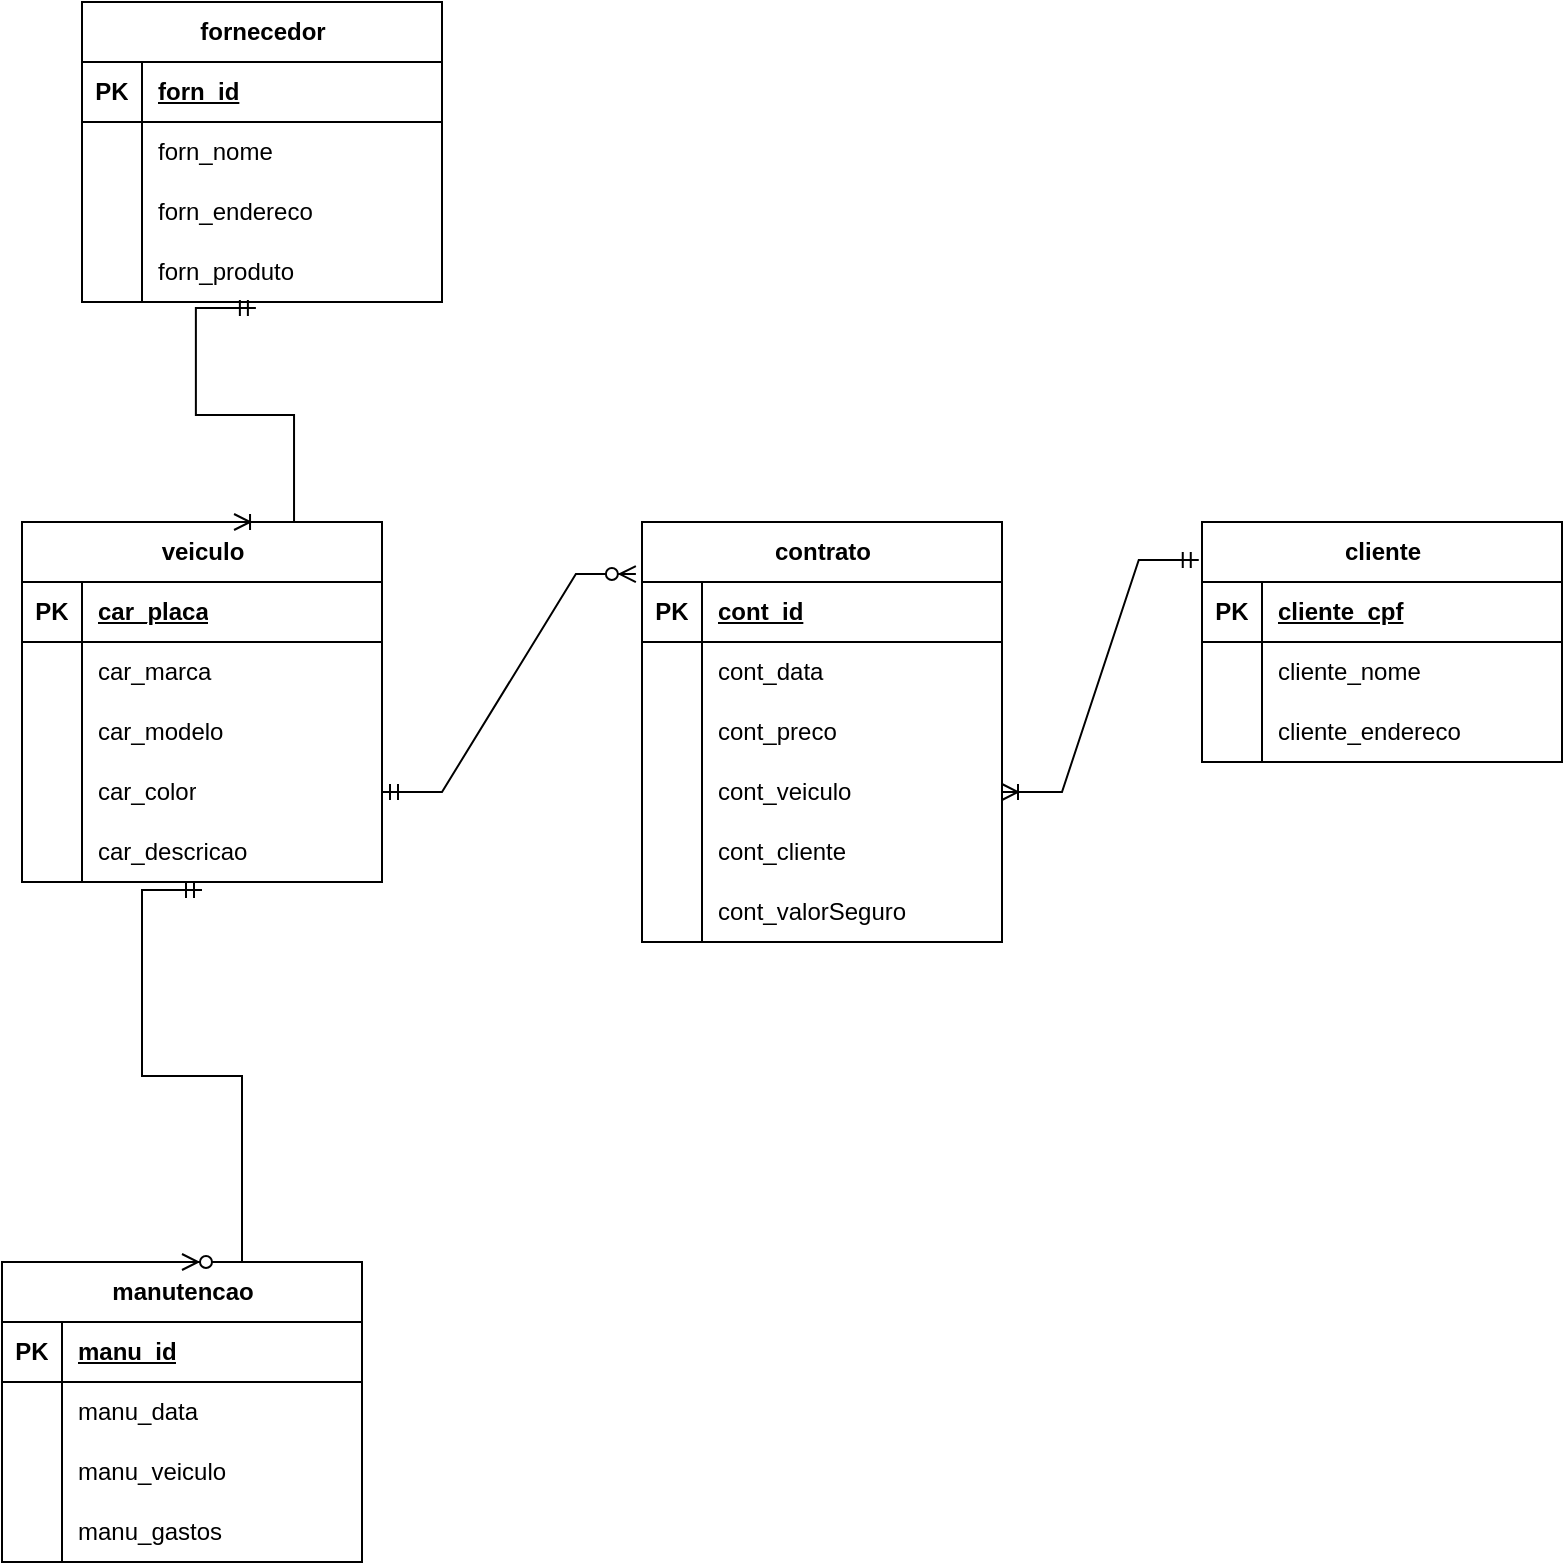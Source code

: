 <mxfile version="26.2.4">
  <diagram name="Página-1" id="dvfp8orR772YE7eJu6mQ">
    <mxGraphModel dx="1108" dy="620" grid="1" gridSize="10" guides="1" tooltips="1" connect="1" arrows="1" fold="1" page="1" pageScale="1" pageWidth="827" pageHeight="1169" math="0" shadow="0">
      <root>
        <mxCell id="0" />
        <mxCell id="1" parent="0" />
        <mxCell id="Mr_kkv3zRJolaUIH4dTE-7" value="veiculo" style="shape=table;startSize=30;container=1;collapsible=1;childLayout=tableLayout;fixedRows=1;rowLines=0;fontStyle=1;align=center;resizeLast=1;html=1;" parent="1" vertex="1">
          <mxGeometry x="50" y="430" width="180" height="180" as="geometry" />
        </mxCell>
        <mxCell id="Mr_kkv3zRJolaUIH4dTE-8" value="" style="shape=tableRow;horizontal=0;startSize=0;swimlaneHead=0;swimlaneBody=0;fillColor=none;collapsible=0;dropTarget=0;points=[[0,0.5],[1,0.5]];portConstraint=eastwest;top=0;left=0;right=0;bottom=1;" parent="Mr_kkv3zRJolaUIH4dTE-7" vertex="1">
          <mxGeometry y="30" width="180" height="30" as="geometry" />
        </mxCell>
        <mxCell id="Mr_kkv3zRJolaUIH4dTE-9" value="PK" style="shape=partialRectangle;connectable=0;fillColor=none;top=0;left=0;bottom=0;right=0;fontStyle=1;overflow=hidden;whiteSpace=wrap;html=1;" parent="Mr_kkv3zRJolaUIH4dTE-8" vertex="1">
          <mxGeometry width="30" height="30" as="geometry">
            <mxRectangle width="30" height="30" as="alternateBounds" />
          </mxGeometry>
        </mxCell>
        <mxCell id="Mr_kkv3zRJolaUIH4dTE-10" value="car_placa" style="shape=partialRectangle;connectable=0;fillColor=none;top=0;left=0;bottom=0;right=0;align=left;spacingLeft=6;fontStyle=5;overflow=hidden;whiteSpace=wrap;html=1;" parent="Mr_kkv3zRJolaUIH4dTE-8" vertex="1">
          <mxGeometry x="30" width="150" height="30" as="geometry">
            <mxRectangle width="150" height="30" as="alternateBounds" />
          </mxGeometry>
        </mxCell>
        <mxCell id="Mr_kkv3zRJolaUIH4dTE-11" value="" style="shape=tableRow;horizontal=0;startSize=0;swimlaneHead=0;swimlaneBody=0;fillColor=none;collapsible=0;dropTarget=0;points=[[0,0.5],[1,0.5]];portConstraint=eastwest;top=0;left=0;right=0;bottom=0;" parent="Mr_kkv3zRJolaUIH4dTE-7" vertex="1">
          <mxGeometry y="60" width="180" height="30" as="geometry" />
        </mxCell>
        <mxCell id="Mr_kkv3zRJolaUIH4dTE-12" value="" style="shape=partialRectangle;connectable=0;fillColor=none;top=0;left=0;bottom=0;right=0;editable=1;overflow=hidden;whiteSpace=wrap;html=1;" parent="Mr_kkv3zRJolaUIH4dTE-11" vertex="1">
          <mxGeometry width="30" height="30" as="geometry">
            <mxRectangle width="30" height="30" as="alternateBounds" />
          </mxGeometry>
        </mxCell>
        <mxCell id="Mr_kkv3zRJolaUIH4dTE-13" value="car_marca" style="shape=partialRectangle;connectable=0;fillColor=none;top=0;left=0;bottom=0;right=0;align=left;spacingLeft=6;overflow=hidden;whiteSpace=wrap;html=1;" parent="Mr_kkv3zRJolaUIH4dTE-11" vertex="1">
          <mxGeometry x="30" width="150" height="30" as="geometry">
            <mxRectangle width="150" height="30" as="alternateBounds" />
          </mxGeometry>
        </mxCell>
        <mxCell id="Mr_kkv3zRJolaUIH4dTE-14" value="" style="shape=tableRow;horizontal=0;startSize=0;swimlaneHead=0;swimlaneBody=0;fillColor=none;collapsible=0;dropTarget=0;points=[[0,0.5],[1,0.5]];portConstraint=eastwest;top=0;left=0;right=0;bottom=0;" parent="Mr_kkv3zRJolaUIH4dTE-7" vertex="1">
          <mxGeometry y="90" width="180" height="30" as="geometry" />
        </mxCell>
        <mxCell id="Mr_kkv3zRJolaUIH4dTE-15" value="" style="shape=partialRectangle;connectable=0;fillColor=none;top=0;left=0;bottom=0;right=0;editable=1;overflow=hidden;whiteSpace=wrap;html=1;" parent="Mr_kkv3zRJolaUIH4dTE-14" vertex="1">
          <mxGeometry width="30" height="30" as="geometry">
            <mxRectangle width="30" height="30" as="alternateBounds" />
          </mxGeometry>
        </mxCell>
        <mxCell id="Mr_kkv3zRJolaUIH4dTE-16" value="car_modelo" style="shape=partialRectangle;connectable=0;fillColor=none;top=0;left=0;bottom=0;right=0;align=left;spacingLeft=6;overflow=hidden;whiteSpace=wrap;html=1;" parent="Mr_kkv3zRJolaUIH4dTE-14" vertex="1">
          <mxGeometry x="30" width="150" height="30" as="geometry">
            <mxRectangle width="150" height="30" as="alternateBounds" />
          </mxGeometry>
        </mxCell>
        <mxCell id="Mr_kkv3zRJolaUIH4dTE-17" value="" style="shape=tableRow;horizontal=0;startSize=0;swimlaneHead=0;swimlaneBody=0;fillColor=none;collapsible=0;dropTarget=0;points=[[0,0.5],[1,0.5]];portConstraint=eastwest;top=0;left=0;right=0;bottom=0;" parent="Mr_kkv3zRJolaUIH4dTE-7" vertex="1">
          <mxGeometry y="120" width="180" height="30" as="geometry" />
        </mxCell>
        <mxCell id="Mr_kkv3zRJolaUIH4dTE-18" value="" style="shape=partialRectangle;connectable=0;fillColor=none;top=0;left=0;bottom=0;right=0;editable=1;overflow=hidden;whiteSpace=wrap;html=1;" parent="Mr_kkv3zRJolaUIH4dTE-17" vertex="1">
          <mxGeometry width="30" height="30" as="geometry">
            <mxRectangle width="30" height="30" as="alternateBounds" />
          </mxGeometry>
        </mxCell>
        <mxCell id="Mr_kkv3zRJolaUIH4dTE-19" value="&lt;div&gt;car_color&lt;/div&gt;" style="shape=partialRectangle;connectable=0;fillColor=none;top=0;left=0;bottom=0;right=0;align=left;spacingLeft=6;overflow=hidden;whiteSpace=wrap;html=1;" parent="Mr_kkv3zRJolaUIH4dTE-17" vertex="1">
          <mxGeometry x="30" width="150" height="30" as="geometry">
            <mxRectangle width="150" height="30" as="alternateBounds" />
          </mxGeometry>
        </mxCell>
        <mxCell id="Mr_kkv3zRJolaUIH4dTE-40" style="shape=tableRow;horizontal=0;startSize=0;swimlaneHead=0;swimlaneBody=0;fillColor=none;collapsible=0;dropTarget=0;points=[[0,0.5],[1,0.5]];portConstraint=eastwest;top=0;left=0;right=0;bottom=0;" parent="Mr_kkv3zRJolaUIH4dTE-7" vertex="1">
          <mxGeometry y="150" width="180" height="30" as="geometry" />
        </mxCell>
        <mxCell id="Mr_kkv3zRJolaUIH4dTE-41" style="shape=partialRectangle;connectable=0;fillColor=none;top=0;left=0;bottom=0;right=0;editable=1;overflow=hidden;whiteSpace=wrap;html=1;" parent="Mr_kkv3zRJolaUIH4dTE-40" vertex="1">
          <mxGeometry width="30" height="30" as="geometry">
            <mxRectangle width="30" height="30" as="alternateBounds" />
          </mxGeometry>
        </mxCell>
        <mxCell id="Mr_kkv3zRJolaUIH4dTE-42" value="car_descricao" style="shape=partialRectangle;connectable=0;fillColor=none;top=0;left=0;bottom=0;right=0;align=left;spacingLeft=6;overflow=hidden;whiteSpace=wrap;html=1;" parent="Mr_kkv3zRJolaUIH4dTE-40" vertex="1">
          <mxGeometry x="30" width="150" height="30" as="geometry">
            <mxRectangle width="150" height="30" as="alternateBounds" />
          </mxGeometry>
        </mxCell>
        <mxCell id="Mr_kkv3zRJolaUIH4dTE-43" value="contrato" style="shape=table;startSize=30;container=1;collapsible=1;childLayout=tableLayout;fixedRows=1;rowLines=0;fontStyle=1;align=center;resizeLast=1;html=1;" parent="1" vertex="1">
          <mxGeometry x="360" y="430" width="180" height="210" as="geometry" />
        </mxCell>
        <mxCell id="Mr_kkv3zRJolaUIH4dTE-44" value="" style="shape=tableRow;horizontal=0;startSize=0;swimlaneHead=0;swimlaneBody=0;fillColor=none;collapsible=0;dropTarget=0;points=[[0,0.5],[1,0.5]];portConstraint=eastwest;top=0;left=0;right=0;bottom=1;" parent="Mr_kkv3zRJolaUIH4dTE-43" vertex="1">
          <mxGeometry y="30" width="180" height="30" as="geometry" />
        </mxCell>
        <mxCell id="Mr_kkv3zRJolaUIH4dTE-45" value="PK" style="shape=partialRectangle;connectable=0;fillColor=none;top=0;left=0;bottom=0;right=0;fontStyle=1;overflow=hidden;whiteSpace=wrap;html=1;" parent="Mr_kkv3zRJolaUIH4dTE-44" vertex="1">
          <mxGeometry width="30" height="30" as="geometry">
            <mxRectangle width="30" height="30" as="alternateBounds" />
          </mxGeometry>
        </mxCell>
        <mxCell id="Mr_kkv3zRJolaUIH4dTE-46" value="cont_id" style="shape=partialRectangle;connectable=0;fillColor=none;top=0;left=0;bottom=0;right=0;align=left;spacingLeft=6;fontStyle=5;overflow=hidden;whiteSpace=wrap;html=1;" parent="Mr_kkv3zRJolaUIH4dTE-44" vertex="1">
          <mxGeometry x="30" width="150" height="30" as="geometry">
            <mxRectangle width="150" height="30" as="alternateBounds" />
          </mxGeometry>
        </mxCell>
        <mxCell id="Mr_kkv3zRJolaUIH4dTE-47" value="" style="shape=tableRow;horizontal=0;startSize=0;swimlaneHead=0;swimlaneBody=0;fillColor=none;collapsible=0;dropTarget=0;points=[[0,0.5],[1,0.5]];portConstraint=eastwest;top=0;left=0;right=0;bottom=0;" parent="Mr_kkv3zRJolaUIH4dTE-43" vertex="1">
          <mxGeometry y="60" width="180" height="30" as="geometry" />
        </mxCell>
        <mxCell id="Mr_kkv3zRJolaUIH4dTE-48" value="" style="shape=partialRectangle;connectable=0;fillColor=none;top=0;left=0;bottom=0;right=0;editable=1;overflow=hidden;whiteSpace=wrap;html=1;" parent="Mr_kkv3zRJolaUIH4dTE-47" vertex="1">
          <mxGeometry width="30" height="30" as="geometry">
            <mxRectangle width="30" height="30" as="alternateBounds" />
          </mxGeometry>
        </mxCell>
        <mxCell id="Mr_kkv3zRJolaUIH4dTE-49" value="cont_data" style="shape=partialRectangle;connectable=0;fillColor=none;top=0;left=0;bottom=0;right=0;align=left;spacingLeft=6;overflow=hidden;whiteSpace=wrap;html=1;" parent="Mr_kkv3zRJolaUIH4dTE-47" vertex="1">
          <mxGeometry x="30" width="150" height="30" as="geometry">
            <mxRectangle width="150" height="30" as="alternateBounds" />
          </mxGeometry>
        </mxCell>
        <mxCell id="Mr_kkv3zRJolaUIH4dTE-50" value="" style="shape=tableRow;horizontal=0;startSize=0;swimlaneHead=0;swimlaneBody=0;fillColor=none;collapsible=0;dropTarget=0;points=[[0,0.5],[1,0.5]];portConstraint=eastwest;top=0;left=0;right=0;bottom=0;" parent="Mr_kkv3zRJolaUIH4dTE-43" vertex="1">
          <mxGeometry y="90" width="180" height="30" as="geometry" />
        </mxCell>
        <mxCell id="Mr_kkv3zRJolaUIH4dTE-51" value="" style="shape=partialRectangle;connectable=0;fillColor=none;top=0;left=0;bottom=0;right=0;editable=1;overflow=hidden;whiteSpace=wrap;html=1;" parent="Mr_kkv3zRJolaUIH4dTE-50" vertex="1">
          <mxGeometry width="30" height="30" as="geometry">
            <mxRectangle width="30" height="30" as="alternateBounds" />
          </mxGeometry>
        </mxCell>
        <mxCell id="Mr_kkv3zRJolaUIH4dTE-52" value="cont_preco" style="shape=partialRectangle;connectable=0;fillColor=none;top=0;left=0;bottom=0;right=0;align=left;spacingLeft=6;overflow=hidden;whiteSpace=wrap;html=1;" parent="Mr_kkv3zRJolaUIH4dTE-50" vertex="1">
          <mxGeometry x="30" width="150" height="30" as="geometry">
            <mxRectangle width="150" height="30" as="alternateBounds" />
          </mxGeometry>
        </mxCell>
        <mxCell id="Mr_kkv3zRJolaUIH4dTE-53" value="" style="shape=tableRow;horizontal=0;startSize=0;swimlaneHead=0;swimlaneBody=0;fillColor=none;collapsible=0;dropTarget=0;points=[[0,0.5],[1,0.5]];portConstraint=eastwest;top=0;left=0;right=0;bottom=0;" parent="Mr_kkv3zRJolaUIH4dTE-43" vertex="1">
          <mxGeometry y="120" width="180" height="30" as="geometry" />
        </mxCell>
        <mxCell id="Mr_kkv3zRJolaUIH4dTE-54" value="" style="shape=partialRectangle;connectable=0;fillColor=none;top=0;left=0;bottom=0;right=0;editable=1;overflow=hidden;whiteSpace=wrap;html=1;" parent="Mr_kkv3zRJolaUIH4dTE-53" vertex="1">
          <mxGeometry width="30" height="30" as="geometry">
            <mxRectangle width="30" height="30" as="alternateBounds" />
          </mxGeometry>
        </mxCell>
        <mxCell id="Mr_kkv3zRJolaUIH4dTE-55" value="cont_veiculo" style="shape=partialRectangle;connectable=0;fillColor=none;top=0;left=0;bottom=0;right=0;align=left;spacingLeft=6;overflow=hidden;whiteSpace=wrap;html=1;" parent="Mr_kkv3zRJolaUIH4dTE-53" vertex="1">
          <mxGeometry x="30" width="150" height="30" as="geometry">
            <mxRectangle width="150" height="30" as="alternateBounds" />
          </mxGeometry>
        </mxCell>
        <mxCell id="Mr_kkv3zRJolaUIH4dTE-56" style="shape=tableRow;horizontal=0;startSize=0;swimlaneHead=0;swimlaneBody=0;fillColor=none;collapsible=0;dropTarget=0;points=[[0,0.5],[1,0.5]];portConstraint=eastwest;top=0;left=0;right=0;bottom=0;" parent="Mr_kkv3zRJolaUIH4dTE-43" vertex="1">
          <mxGeometry y="150" width="180" height="30" as="geometry" />
        </mxCell>
        <mxCell id="Mr_kkv3zRJolaUIH4dTE-57" style="shape=partialRectangle;connectable=0;fillColor=none;top=0;left=0;bottom=0;right=0;editable=1;overflow=hidden;whiteSpace=wrap;html=1;" parent="Mr_kkv3zRJolaUIH4dTE-56" vertex="1">
          <mxGeometry width="30" height="30" as="geometry">
            <mxRectangle width="30" height="30" as="alternateBounds" />
          </mxGeometry>
        </mxCell>
        <mxCell id="Mr_kkv3zRJolaUIH4dTE-58" value="cont_cliente" style="shape=partialRectangle;connectable=0;fillColor=none;top=0;left=0;bottom=0;right=0;align=left;spacingLeft=6;overflow=hidden;whiteSpace=wrap;html=1;" parent="Mr_kkv3zRJolaUIH4dTE-56" vertex="1">
          <mxGeometry x="30" width="150" height="30" as="geometry">
            <mxRectangle width="150" height="30" as="alternateBounds" />
          </mxGeometry>
        </mxCell>
        <mxCell id="Mr_kkv3zRJolaUIH4dTE-59" style="shape=tableRow;horizontal=0;startSize=0;swimlaneHead=0;swimlaneBody=0;fillColor=none;collapsible=0;dropTarget=0;points=[[0,0.5],[1,0.5]];portConstraint=eastwest;top=0;left=0;right=0;bottom=0;" parent="Mr_kkv3zRJolaUIH4dTE-43" vertex="1">
          <mxGeometry y="180" width="180" height="30" as="geometry" />
        </mxCell>
        <mxCell id="Mr_kkv3zRJolaUIH4dTE-60" style="shape=partialRectangle;connectable=0;fillColor=none;top=0;left=0;bottom=0;right=0;editable=1;overflow=hidden;whiteSpace=wrap;html=1;" parent="Mr_kkv3zRJolaUIH4dTE-59" vertex="1">
          <mxGeometry width="30" height="30" as="geometry">
            <mxRectangle width="30" height="30" as="alternateBounds" />
          </mxGeometry>
        </mxCell>
        <mxCell id="Mr_kkv3zRJolaUIH4dTE-61" value="cont_valorSeguro" style="shape=partialRectangle;connectable=0;fillColor=none;top=0;left=0;bottom=0;right=0;align=left;spacingLeft=6;overflow=hidden;whiteSpace=wrap;html=1;" parent="Mr_kkv3zRJolaUIH4dTE-59" vertex="1">
          <mxGeometry x="30" width="150" height="30" as="geometry">
            <mxRectangle width="150" height="30" as="alternateBounds" />
          </mxGeometry>
        </mxCell>
        <mxCell id="Mr_kkv3zRJolaUIH4dTE-62" value="fornecedor" style="shape=table;startSize=30;container=1;collapsible=1;childLayout=tableLayout;fixedRows=1;rowLines=0;fontStyle=1;align=center;resizeLast=1;html=1;" parent="1" vertex="1">
          <mxGeometry x="80" y="170" width="180" height="150" as="geometry" />
        </mxCell>
        <mxCell id="Mr_kkv3zRJolaUIH4dTE-63" value="" style="shape=tableRow;horizontal=0;startSize=0;swimlaneHead=0;swimlaneBody=0;fillColor=none;collapsible=0;dropTarget=0;points=[[0,0.5],[1,0.5]];portConstraint=eastwest;top=0;left=0;right=0;bottom=1;" parent="Mr_kkv3zRJolaUIH4dTE-62" vertex="1">
          <mxGeometry y="30" width="180" height="30" as="geometry" />
        </mxCell>
        <mxCell id="Mr_kkv3zRJolaUIH4dTE-64" value="PK" style="shape=partialRectangle;connectable=0;fillColor=none;top=0;left=0;bottom=0;right=0;fontStyle=1;overflow=hidden;whiteSpace=wrap;html=1;" parent="Mr_kkv3zRJolaUIH4dTE-63" vertex="1">
          <mxGeometry width="30" height="30" as="geometry">
            <mxRectangle width="30" height="30" as="alternateBounds" />
          </mxGeometry>
        </mxCell>
        <mxCell id="Mr_kkv3zRJolaUIH4dTE-65" value="forn_id" style="shape=partialRectangle;connectable=0;fillColor=none;top=0;left=0;bottom=0;right=0;align=left;spacingLeft=6;fontStyle=5;overflow=hidden;whiteSpace=wrap;html=1;" parent="Mr_kkv3zRJolaUIH4dTE-63" vertex="1">
          <mxGeometry x="30" width="150" height="30" as="geometry">
            <mxRectangle width="150" height="30" as="alternateBounds" />
          </mxGeometry>
        </mxCell>
        <mxCell id="Mr_kkv3zRJolaUIH4dTE-66" value="" style="shape=tableRow;horizontal=0;startSize=0;swimlaneHead=0;swimlaneBody=0;fillColor=none;collapsible=0;dropTarget=0;points=[[0,0.5],[1,0.5]];portConstraint=eastwest;top=0;left=0;right=0;bottom=0;" parent="Mr_kkv3zRJolaUIH4dTE-62" vertex="1">
          <mxGeometry y="60" width="180" height="30" as="geometry" />
        </mxCell>
        <mxCell id="Mr_kkv3zRJolaUIH4dTE-67" value="" style="shape=partialRectangle;connectable=0;fillColor=none;top=0;left=0;bottom=0;right=0;editable=1;overflow=hidden;whiteSpace=wrap;html=1;" parent="Mr_kkv3zRJolaUIH4dTE-66" vertex="1">
          <mxGeometry width="30" height="30" as="geometry">
            <mxRectangle width="30" height="30" as="alternateBounds" />
          </mxGeometry>
        </mxCell>
        <mxCell id="Mr_kkv3zRJolaUIH4dTE-68" value="forn_nome" style="shape=partialRectangle;connectable=0;fillColor=none;top=0;left=0;bottom=0;right=0;align=left;spacingLeft=6;overflow=hidden;whiteSpace=wrap;html=1;" parent="Mr_kkv3zRJolaUIH4dTE-66" vertex="1">
          <mxGeometry x="30" width="150" height="30" as="geometry">
            <mxRectangle width="150" height="30" as="alternateBounds" />
          </mxGeometry>
        </mxCell>
        <mxCell id="Mr_kkv3zRJolaUIH4dTE-69" value="" style="shape=tableRow;horizontal=0;startSize=0;swimlaneHead=0;swimlaneBody=0;fillColor=none;collapsible=0;dropTarget=0;points=[[0,0.5],[1,0.5]];portConstraint=eastwest;top=0;left=0;right=0;bottom=0;" parent="Mr_kkv3zRJolaUIH4dTE-62" vertex="1">
          <mxGeometry y="90" width="180" height="30" as="geometry" />
        </mxCell>
        <mxCell id="Mr_kkv3zRJolaUIH4dTE-70" value="" style="shape=partialRectangle;connectable=0;fillColor=none;top=0;left=0;bottom=0;right=0;editable=1;overflow=hidden;whiteSpace=wrap;html=1;" parent="Mr_kkv3zRJolaUIH4dTE-69" vertex="1">
          <mxGeometry width="30" height="30" as="geometry">
            <mxRectangle width="30" height="30" as="alternateBounds" />
          </mxGeometry>
        </mxCell>
        <mxCell id="Mr_kkv3zRJolaUIH4dTE-71" value="forn_endereco" style="shape=partialRectangle;connectable=0;fillColor=none;top=0;left=0;bottom=0;right=0;align=left;spacingLeft=6;overflow=hidden;whiteSpace=wrap;html=1;" parent="Mr_kkv3zRJolaUIH4dTE-69" vertex="1">
          <mxGeometry x="30" width="150" height="30" as="geometry">
            <mxRectangle width="150" height="30" as="alternateBounds" />
          </mxGeometry>
        </mxCell>
        <mxCell id="Mr_kkv3zRJolaUIH4dTE-72" value="" style="shape=tableRow;horizontal=0;startSize=0;swimlaneHead=0;swimlaneBody=0;fillColor=none;collapsible=0;dropTarget=0;points=[[0,0.5],[1,0.5]];portConstraint=eastwest;top=0;left=0;right=0;bottom=0;" parent="Mr_kkv3zRJolaUIH4dTE-62" vertex="1">
          <mxGeometry y="120" width="180" height="30" as="geometry" />
        </mxCell>
        <mxCell id="Mr_kkv3zRJolaUIH4dTE-73" value="" style="shape=partialRectangle;connectable=0;fillColor=none;top=0;left=0;bottom=0;right=0;editable=1;overflow=hidden;whiteSpace=wrap;html=1;" parent="Mr_kkv3zRJolaUIH4dTE-72" vertex="1">
          <mxGeometry width="30" height="30" as="geometry">
            <mxRectangle width="30" height="30" as="alternateBounds" />
          </mxGeometry>
        </mxCell>
        <mxCell id="Mr_kkv3zRJolaUIH4dTE-74" value="forn_produto" style="shape=partialRectangle;connectable=0;fillColor=none;top=0;left=0;bottom=0;right=0;align=left;spacingLeft=6;overflow=hidden;whiteSpace=wrap;html=1;" parent="Mr_kkv3zRJolaUIH4dTE-72" vertex="1">
          <mxGeometry x="30" width="150" height="30" as="geometry">
            <mxRectangle width="150" height="30" as="alternateBounds" />
          </mxGeometry>
        </mxCell>
        <mxCell id="Mr_kkv3zRJolaUIH4dTE-89" value="" style="edgeStyle=entityRelationEdgeStyle;fontSize=12;html=1;endArrow=ERzeroToMany;startArrow=ERmandOne;rounded=0;exitX=1;exitY=0.5;exitDx=0;exitDy=0;entryX=-0.017;entryY=-0.133;entryDx=0;entryDy=0;entryPerimeter=0;" parent="1" source="Mr_kkv3zRJolaUIH4dTE-17" target="Mr_kkv3zRJolaUIH4dTE-44" edge="1">
          <mxGeometry width="100" height="100" relative="1" as="geometry">
            <mxPoint x="260" y="530" as="sourcePoint" />
            <mxPoint x="360" y="430" as="targetPoint" />
            <Array as="points">
              <mxPoint x="190" y="530" />
            </Array>
          </mxGeometry>
        </mxCell>
        <mxCell id="Mr_kkv3zRJolaUIH4dTE-96" value="" style="edgeStyle=entityRelationEdgeStyle;fontSize=12;html=1;endArrow=ERoneToMany;startArrow=ERmandOne;rounded=0;exitX=0.483;exitY=1.1;exitDx=0;exitDy=0;exitPerimeter=0;entryX=0.589;entryY=0;entryDx=0;entryDy=0;entryPerimeter=0;" parent="1" source="Mr_kkv3zRJolaUIH4dTE-72" target="Mr_kkv3zRJolaUIH4dTE-7" edge="1">
          <mxGeometry width="100" height="100" relative="1" as="geometry">
            <mxPoint x="600" y="250" as="sourcePoint" />
            <mxPoint x="160" y="420" as="targetPoint" />
            <Array as="points">
              <mxPoint x="600" y="170" />
              <mxPoint x="570" y="330" />
              <mxPoint x="580" y="330" />
            </Array>
          </mxGeometry>
        </mxCell>
        <mxCell id="Mr_kkv3zRJolaUIH4dTE-97" value="cliente" style="shape=table;startSize=30;container=1;collapsible=1;childLayout=tableLayout;fixedRows=1;rowLines=0;fontStyle=1;align=center;resizeLast=1;html=1;" parent="1" vertex="1">
          <mxGeometry x="640" y="430" width="180" height="120" as="geometry" />
        </mxCell>
        <mxCell id="Mr_kkv3zRJolaUIH4dTE-98" value="" style="shape=tableRow;horizontal=0;startSize=0;swimlaneHead=0;swimlaneBody=0;fillColor=none;collapsible=0;dropTarget=0;points=[[0,0.5],[1,0.5]];portConstraint=eastwest;top=0;left=0;right=0;bottom=1;" parent="Mr_kkv3zRJolaUIH4dTE-97" vertex="1">
          <mxGeometry y="30" width="180" height="30" as="geometry" />
        </mxCell>
        <mxCell id="Mr_kkv3zRJolaUIH4dTE-99" value="PK" style="shape=partialRectangle;connectable=0;fillColor=none;top=0;left=0;bottom=0;right=0;fontStyle=1;overflow=hidden;whiteSpace=wrap;html=1;" parent="Mr_kkv3zRJolaUIH4dTE-98" vertex="1">
          <mxGeometry width="30" height="30" as="geometry">
            <mxRectangle width="30" height="30" as="alternateBounds" />
          </mxGeometry>
        </mxCell>
        <mxCell id="Mr_kkv3zRJolaUIH4dTE-100" value="cliente_cpf" style="shape=partialRectangle;connectable=0;fillColor=none;top=0;left=0;bottom=0;right=0;align=left;spacingLeft=6;fontStyle=5;overflow=hidden;whiteSpace=wrap;html=1;" parent="Mr_kkv3zRJolaUIH4dTE-98" vertex="1">
          <mxGeometry x="30" width="150" height="30" as="geometry">
            <mxRectangle width="150" height="30" as="alternateBounds" />
          </mxGeometry>
        </mxCell>
        <mxCell id="Mr_kkv3zRJolaUIH4dTE-101" value="" style="shape=tableRow;horizontal=0;startSize=0;swimlaneHead=0;swimlaneBody=0;fillColor=none;collapsible=0;dropTarget=0;points=[[0,0.5],[1,0.5]];portConstraint=eastwest;top=0;left=0;right=0;bottom=0;" parent="Mr_kkv3zRJolaUIH4dTE-97" vertex="1">
          <mxGeometry y="60" width="180" height="30" as="geometry" />
        </mxCell>
        <mxCell id="Mr_kkv3zRJolaUIH4dTE-102" value="" style="shape=partialRectangle;connectable=0;fillColor=none;top=0;left=0;bottom=0;right=0;editable=1;overflow=hidden;whiteSpace=wrap;html=1;" parent="Mr_kkv3zRJolaUIH4dTE-101" vertex="1">
          <mxGeometry width="30" height="30" as="geometry">
            <mxRectangle width="30" height="30" as="alternateBounds" />
          </mxGeometry>
        </mxCell>
        <mxCell id="Mr_kkv3zRJolaUIH4dTE-103" value="cliente_nome" style="shape=partialRectangle;connectable=0;fillColor=none;top=0;left=0;bottom=0;right=0;align=left;spacingLeft=6;overflow=hidden;whiteSpace=wrap;html=1;" parent="Mr_kkv3zRJolaUIH4dTE-101" vertex="1">
          <mxGeometry x="30" width="150" height="30" as="geometry">
            <mxRectangle width="150" height="30" as="alternateBounds" />
          </mxGeometry>
        </mxCell>
        <mxCell id="Mr_kkv3zRJolaUIH4dTE-107" value="" style="shape=tableRow;horizontal=0;startSize=0;swimlaneHead=0;swimlaneBody=0;fillColor=none;collapsible=0;dropTarget=0;points=[[0,0.5],[1,0.5]];portConstraint=eastwest;top=0;left=0;right=0;bottom=0;" parent="Mr_kkv3zRJolaUIH4dTE-97" vertex="1">
          <mxGeometry y="90" width="180" height="30" as="geometry" />
        </mxCell>
        <mxCell id="Mr_kkv3zRJolaUIH4dTE-108" value="" style="shape=partialRectangle;connectable=0;fillColor=none;top=0;left=0;bottom=0;right=0;editable=1;overflow=hidden;whiteSpace=wrap;html=1;" parent="Mr_kkv3zRJolaUIH4dTE-107" vertex="1">
          <mxGeometry width="30" height="30" as="geometry">
            <mxRectangle width="30" height="30" as="alternateBounds" />
          </mxGeometry>
        </mxCell>
        <mxCell id="Mr_kkv3zRJolaUIH4dTE-109" value="cliente_endereco" style="shape=partialRectangle;connectable=0;fillColor=none;top=0;left=0;bottom=0;right=0;align=left;spacingLeft=6;overflow=hidden;whiteSpace=wrap;html=1;" parent="Mr_kkv3zRJolaUIH4dTE-107" vertex="1">
          <mxGeometry x="30" width="150" height="30" as="geometry">
            <mxRectangle width="150" height="30" as="alternateBounds" />
          </mxGeometry>
        </mxCell>
        <mxCell id="Mr_kkv3zRJolaUIH4dTE-114" value="manutencao" style="shape=table;startSize=30;container=1;collapsible=1;childLayout=tableLayout;fixedRows=1;rowLines=0;fontStyle=1;align=center;resizeLast=1;html=1;" parent="1" vertex="1">
          <mxGeometry x="40" y="800" width="180" height="150" as="geometry" />
        </mxCell>
        <mxCell id="Mr_kkv3zRJolaUIH4dTE-115" value="" style="shape=tableRow;horizontal=0;startSize=0;swimlaneHead=0;swimlaneBody=0;fillColor=none;collapsible=0;dropTarget=0;points=[[0,0.5],[1,0.5]];portConstraint=eastwest;top=0;left=0;right=0;bottom=1;" parent="Mr_kkv3zRJolaUIH4dTE-114" vertex="1">
          <mxGeometry y="30" width="180" height="30" as="geometry" />
        </mxCell>
        <mxCell id="Mr_kkv3zRJolaUIH4dTE-116" value="PK" style="shape=partialRectangle;connectable=0;fillColor=none;top=0;left=0;bottom=0;right=0;fontStyle=1;overflow=hidden;whiteSpace=wrap;html=1;" parent="Mr_kkv3zRJolaUIH4dTE-115" vertex="1">
          <mxGeometry width="30" height="30" as="geometry">
            <mxRectangle width="30" height="30" as="alternateBounds" />
          </mxGeometry>
        </mxCell>
        <mxCell id="Mr_kkv3zRJolaUIH4dTE-117" value="manu_id" style="shape=partialRectangle;connectable=0;fillColor=none;top=0;left=0;bottom=0;right=0;align=left;spacingLeft=6;fontStyle=5;overflow=hidden;whiteSpace=wrap;html=1;" parent="Mr_kkv3zRJolaUIH4dTE-115" vertex="1">
          <mxGeometry x="30" width="150" height="30" as="geometry">
            <mxRectangle width="150" height="30" as="alternateBounds" />
          </mxGeometry>
        </mxCell>
        <mxCell id="Mr_kkv3zRJolaUIH4dTE-118" value="" style="shape=tableRow;horizontal=0;startSize=0;swimlaneHead=0;swimlaneBody=0;fillColor=none;collapsible=0;dropTarget=0;points=[[0,0.5],[1,0.5]];portConstraint=eastwest;top=0;left=0;right=0;bottom=0;" parent="Mr_kkv3zRJolaUIH4dTE-114" vertex="1">
          <mxGeometry y="60" width="180" height="30" as="geometry" />
        </mxCell>
        <mxCell id="Mr_kkv3zRJolaUIH4dTE-119" value="" style="shape=partialRectangle;connectable=0;fillColor=none;top=0;left=0;bottom=0;right=0;editable=1;overflow=hidden;whiteSpace=wrap;html=1;" parent="Mr_kkv3zRJolaUIH4dTE-118" vertex="1">
          <mxGeometry width="30" height="30" as="geometry">
            <mxRectangle width="30" height="30" as="alternateBounds" />
          </mxGeometry>
        </mxCell>
        <mxCell id="Mr_kkv3zRJolaUIH4dTE-120" value="manu_data" style="shape=partialRectangle;connectable=0;fillColor=none;top=0;left=0;bottom=0;right=0;align=left;spacingLeft=6;overflow=hidden;whiteSpace=wrap;html=1;" parent="Mr_kkv3zRJolaUIH4dTE-118" vertex="1">
          <mxGeometry x="30" width="150" height="30" as="geometry">
            <mxRectangle width="150" height="30" as="alternateBounds" />
          </mxGeometry>
        </mxCell>
        <mxCell id="Mr_kkv3zRJolaUIH4dTE-121" value="" style="shape=tableRow;horizontal=0;startSize=0;swimlaneHead=0;swimlaneBody=0;fillColor=none;collapsible=0;dropTarget=0;points=[[0,0.5],[1,0.5]];portConstraint=eastwest;top=0;left=0;right=0;bottom=0;" parent="Mr_kkv3zRJolaUIH4dTE-114" vertex="1">
          <mxGeometry y="90" width="180" height="30" as="geometry" />
        </mxCell>
        <mxCell id="Mr_kkv3zRJolaUIH4dTE-122" value="" style="shape=partialRectangle;connectable=0;fillColor=none;top=0;left=0;bottom=0;right=0;editable=1;overflow=hidden;whiteSpace=wrap;html=1;" parent="Mr_kkv3zRJolaUIH4dTE-121" vertex="1">
          <mxGeometry width="30" height="30" as="geometry">
            <mxRectangle width="30" height="30" as="alternateBounds" />
          </mxGeometry>
        </mxCell>
        <mxCell id="Mr_kkv3zRJolaUIH4dTE-123" value="manu_veiculo" style="shape=partialRectangle;connectable=0;fillColor=none;top=0;left=0;bottom=0;right=0;align=left;spacingLeft=6;overflow=hidden;whiteSpace=wrap;html=1;" parent="Mr_kkv3zRJolaUIH4dTE-121" vertex="1">
          <mxGeometry x="30" width="150" height="30" as="geometry">
            <mxRectangle width="150" height="30" as="alternateBounds" />
          </mxGeometry>
        </mxCell>
        <mxCell id="Mr_kkv3zRJolaUIH4dTE-124" value="" style="shape=tableRow;horizontal=0;startSize=0;swimlaneHead=0;swimlaneBody=0;fillColor=none;collapsible=0;dropTarget=0;points=[[0,0.5],[1,0.5]];portConstraint=eastwest;top=0;left=0;right=0;bottom=0;" parent="Mr_kkv3zRJolaUIH4dTE-114" vertex="1">
          <mxGeometry y="120" width="180" height="30" as="geometry" />
        </mxCell>
        <mxCell id="Mr_kkv3zRJolaUIH4dTE-125" value="" style="shape=partialRectangle;connectable=0;fillColor=none;top=0;left=0;bottom=0;right=0;editable=1;overflow=hidden;whiteSpace=wrap;html=1;" parent="Mr_kkv3zRJolaUIH4dTE-124" vertex="1">
          <mxGeometry width="30" height="30" as="geometry">
            <mxRectangle width="30" height="30" as="alternateBounds" />
          </mxGeometry>
        </mxCell>
        <mxCell id="Mr_kkv3zRJolaUIH4dTE-126" value="manu_gastos" style="shape=partialRectangle;connectable=0;fillColor=none;top=0;left=0;bottom=0;right=0;align=left;spacingLeft=6;overflow=hidden;whiteSpace=wrap;html=1;" parent="Mr_kkv3zRJolaUIH4dTE-124" vertex="1">
          <mxGeometry x="30" width="150" height="30" as="geometry">
            <mxRectangle width="150" height="30" as="alternateBounds" />
          </mxGeometry>
        </mxCell>
        <mxCell id="Mr_kkv3zRJolaUIH4dTE-129" value="" style="edgeStyle=entityRelationEdgeStyle;fontSize=12;html=1;endArrow=ERzeroToMany;startArrow=ERmandOne;rounded=0;exitX=0.5;exitY=1.133;exitDx=0;exitDy=0;exitPerimeter=0;entryX=0.5;entryY=0;entryDx=0;entryDy=0;" parent="1" source="Mr_kkv3zRJolaUIH4dTE-40" target="Mr_kkv3zRJolaUIH4dTE-114" edge="1">
          <mxGeometry width="100" height="100" relative="1" as="geometry">
            <mxPoint x="103" y="769" as="sourcePoint" />
            <mxPoint x="140" y="790" as="targetPoint" />
            <Array as="points">
              <mxPoint x="63" y="734" />
              <mxPoint x="153" y="744" />
            </Array>
          </mxGeometry>
        </mxCell>
        <mxCell id="Mr_kkv3zRJolaUIH4dTE-130" value="" style="edgeStyle=entityRelationEdgeStyle;fontSize=12;html=1;endArrow=ERoneToMany;startArrow=ERmandOne;rounded=0;entryX=1;entryY=0.5;entryDx=0;entryDy=0;exitX=-0.009;exitY=0.158;exitDx=0;exitDy=0;exitPerimeter=0;endFill=0;" parent="1" source="Mr_kkv3zRJolaUIH4dTE-97" target="Mr_kkv3zRJolaUIH4dTE-53" edge="1">
          <mxGeometry width="100" height="100" relative="1" as="geometry">
            <mxPoint x="620" y="759.5" as="sourcePoint" />
            <mxPoint x="717" y="650" as="targetPoint" />
            <Array as="points">
              <mxPoint x="550" y="724" />
            </Array>
          </mxGeometry>
        </mxCell>
      </root>
    </mxGraphModel>
  </diagram>
</mxfile>
